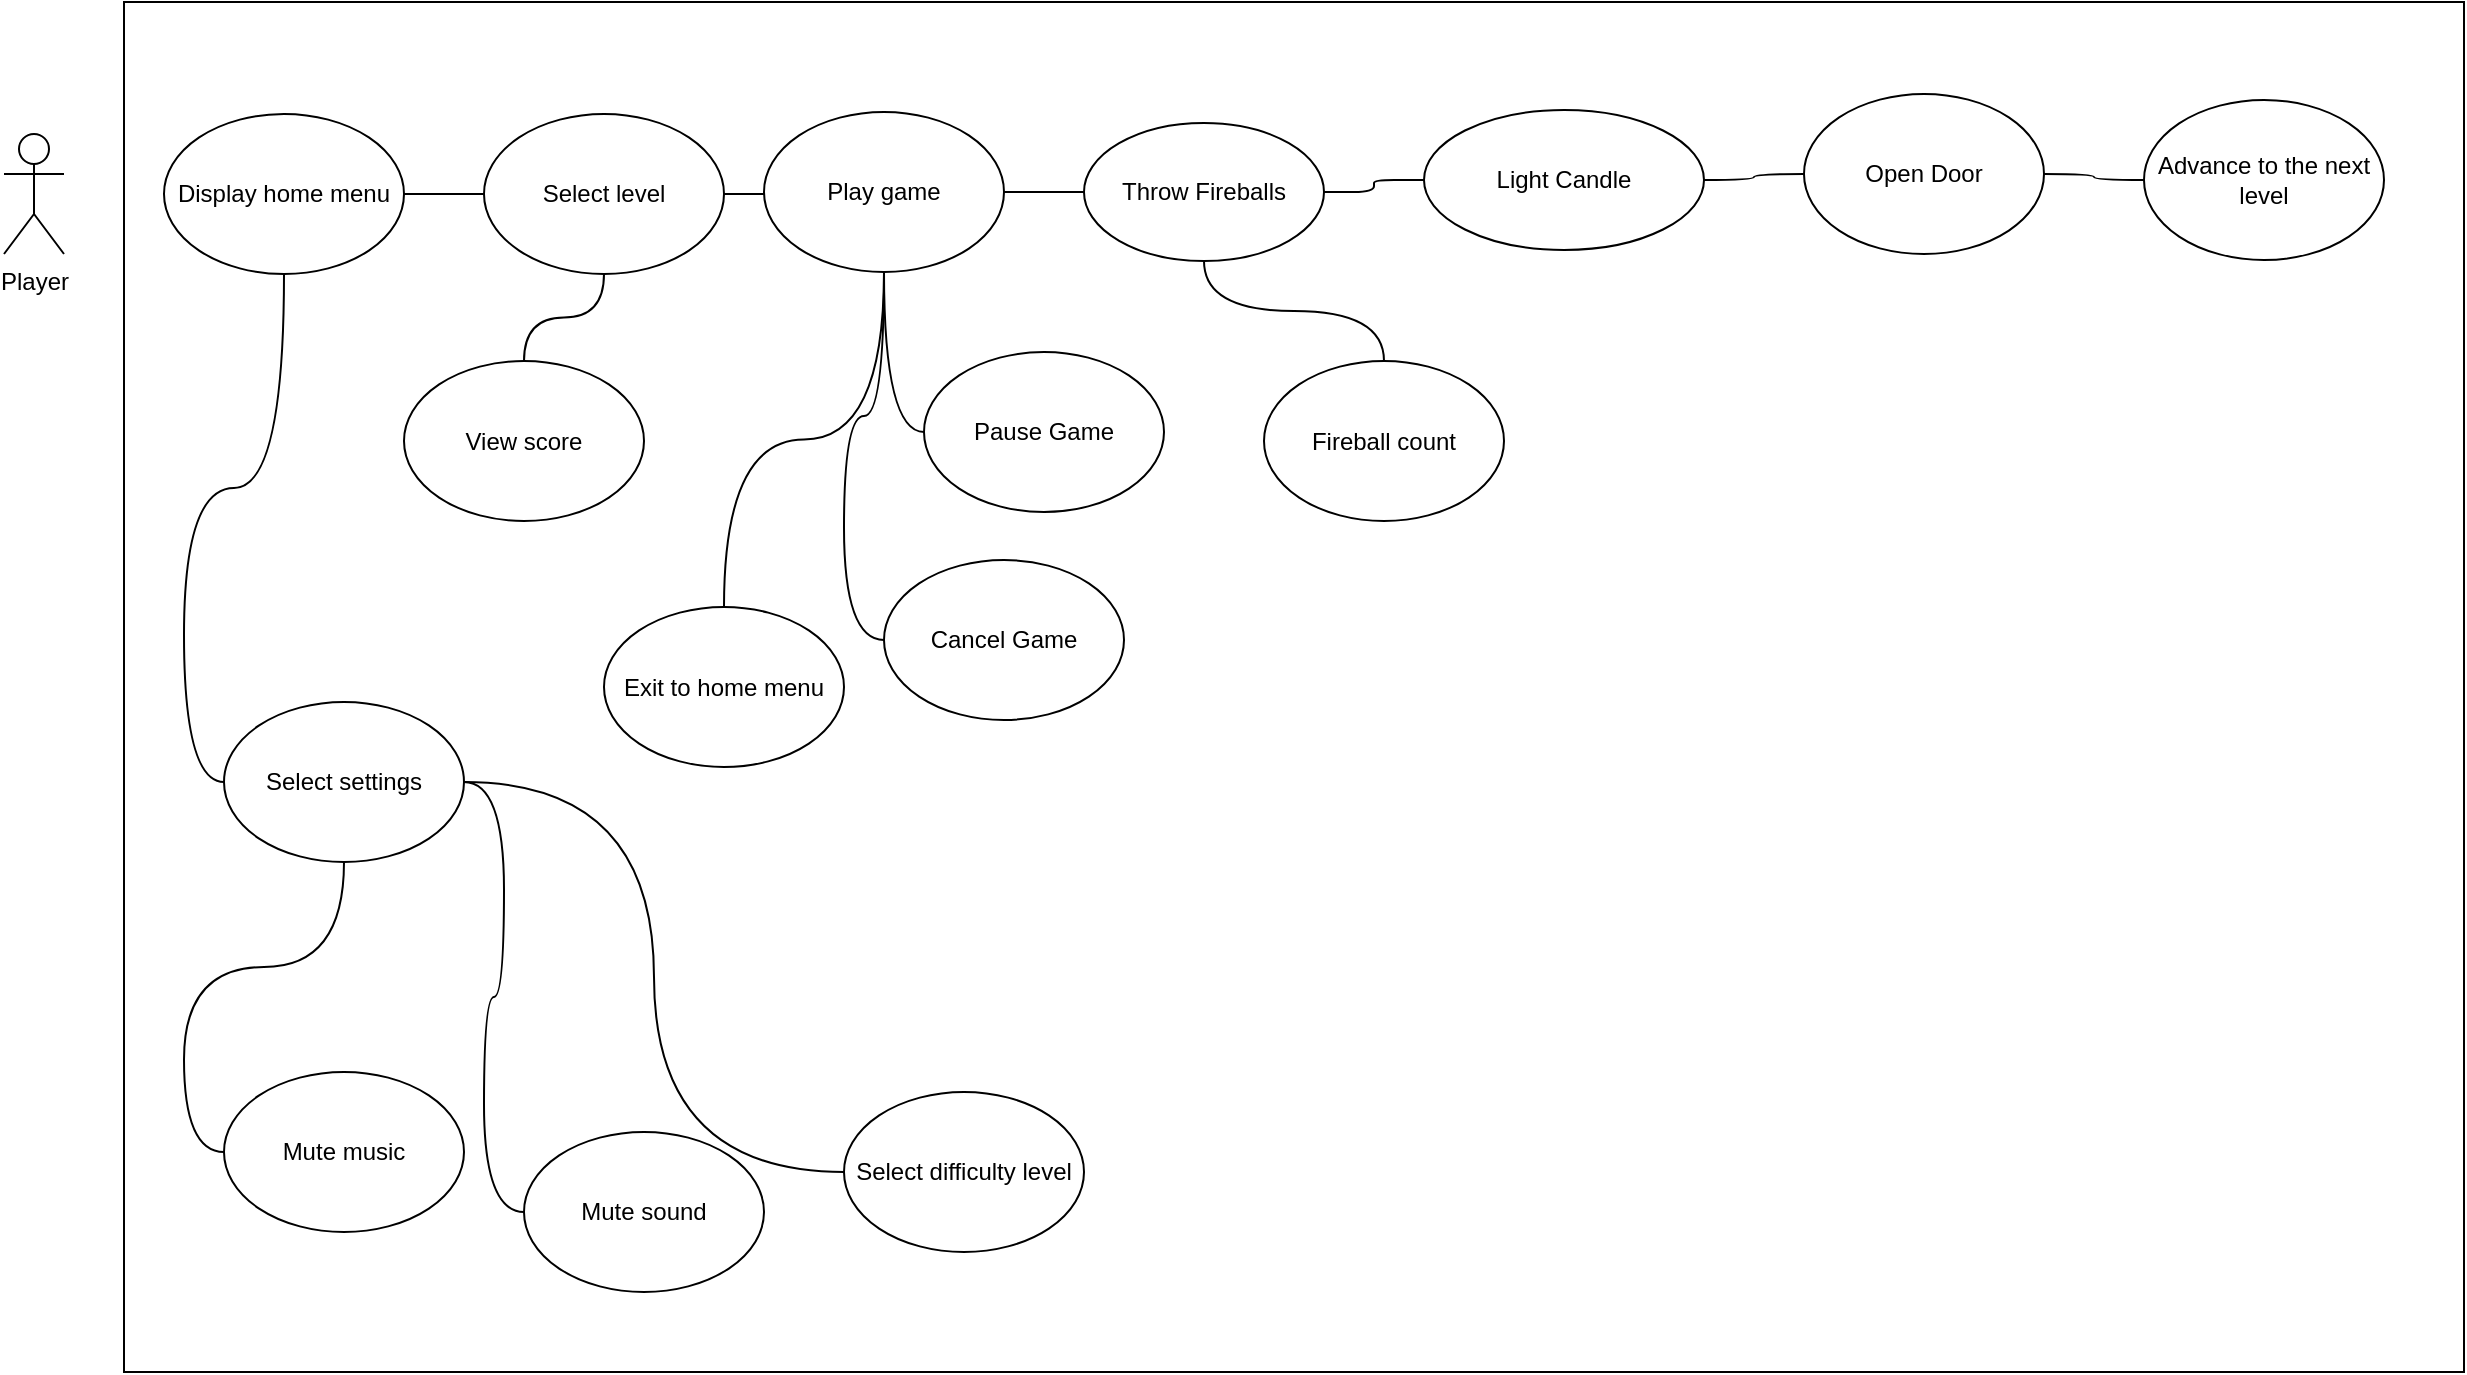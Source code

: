 <mxfile version="12.0.2" type="github" pages="3"><diagram id="ou7kxBHogNlNnj4oPSOQ" name="Use Case"><mxGraphModel dx="1536" dy="846" grid="1" gridSize="10" guides="1" tooltips="1" connect="1" arrows="1" fold="1" page="1" pageScale="1" pageWidth="1100" pageHeight="850" math="0" shadow="0"><root><mxCell id="0"/><mxCell id="1" parent="0"/><mxCell id="G70KRlFWK5UsR-4kwdfs-12" style="edgeStyle=orthogonalEdgeStyle;curved=1;orthogonalLoop=1;jettySize=auto;html=1;exitX=0;exitY=0.5;exitDx=0;exitDy=0;endArrow=none;endFill=0;" parent="1" edge="1"><mxGeometry relative="1" as="geometry"><mxPoint x="298" y="538" as="targetPoint"/><mxPoint x="304" y="538" as="sourcePoint"/></mxGeometry></mxCell><mxCell id="f37qFcEgX1hsJI03aUxx-6" value="" style="rounded=0;whiteSpace=wrap;html=1;" parent="1" vertex="1"><mxGeometry x="130" y="65" width="1170" height="685" as="geometry"/></mxCell><mxCell id="f37qFcEgX1hsJI03aUxx-1" value="Player" style="shape=umlActor;verticalLabelPosition=bottom;labelBackgroundColor=#ffffff;verticalAlign=top;html=1;" parent="1" vertex="1"><mxGeometry x="70" y="131" width="30" height="60" as="geometry"/></mxCell><mxCell id="f37qFcEgX1hsJI03aUxx-15" style="edgeStyle=orthogonalEdgeStyle;orthogonalLoop=1;jettySize=auto;html=1;endArrow=none;endFill=0;rounded=1;entryX=0;entryY=0.5;entryDx=0;entryDy=0;" parent="1" source="f37qFcEgX1hsJI03aUxx-7" target="f37qFcEgX1hsJI03aUxx-8" edge="1"><mxGeometry relative="1" as="geometry"><mxPoint x="450" y="155" as="targetPoint"/></mxGeometry></mxCell><mxCell id="F16BxiyHzr2wkfpynZkC-35" style="edgeStyle=orthogonalEdgeStyle;curved=1;orthogonalLoop=1;jettySize=auto;html=1;exitX=0.5;exitY=1;exitDx=0;exitDy=0;endArrow=none;endFill=0;" edge="1" parent="1" source="f37qFcEgX1hsJI03aUxx-7" target="F16BxiyHzr2wkfpynZkC-6"><mxGeometry relative="1" as="geometry"/></mxCell><mxCell id="f37qFcEgX1hsJI03aUxx-7" value="Throw Fireballs" style="ellipse;whiteSpace=wrap;html=1;" parent="1" vertex="1"><mxGeometry x="610" y="125.5" width="120" height="69" as="geometry"/></mxCell><mxCell id="G70KRlFWK5UsR-4kwdfs-4" style="edgeStyle=orthogonalEdgeStyle;orthogonalLoop=1;jettySize=auto;html=1;exitX=1;exitY=0.5;exitDx=0;exitDy=0;entryX=0;entryY=0.5;entryDx=0;entryDy=0;endArrow=none;endFill=0;curved=1;" parent="1" source="f37qFcEgX1hsJI03aUxx-8" target="G70KRlFWK5UsR-4kwdfs-1" edge="1"><mxGeometry relative="1" as="geometry"/></mxCell><mxCell id="f37qFcEgX1hsJI03aUxx-8" value="Light Candle" style="ellipse;whiteSpace=wrap;html=1;" parent="1" vertex="1"><mxGeometry x="780" y="119" width="140" height="70" as="geometry"/></mxCell><mxCell id="G70KRlFWK5UsR-4kwdfs-11" style="edgeStyle=orthogonalEdgeStyle;curved=1;orthogonalLoop=1;jettySize=auto;html=1;exitX=1;exitY=0.5;exitDx=0;exitDy=0;endArrow=none;endFill=0;" parent="1" source="G70KRlFWK5UsR-4kwdfs-1" target="G70KRlFWK5UsR-4kwdfs-9" edge="1"><mxGeometry relative="1" as="geometry"/></mxCell><mxCell id="G70KRlFWK5UsR-4kwdfs-1" value="Open Door" style="ellipse;whiteSpace=wrap;html=1;" parent="1" vertex="1"><mxGeometry x="970" y="111" width="120" height="80" as="geometry"/></mxCell><mxCell id="G70KRlFWK5UsR-4kwdfs-9" value="Advance to the next level" style="ellipse;whiteSpace=wrap;html=1;" parent="1" vertex="1"><mxGeometry x="1140" y="114" width="120" height="80" as="geometry"/></mxCell><mxCell id="G70KRlFWK5UsR-4kwdfs-15" style="edgeStyle=orthogonalEdgeStyle;curved=1;orthogonalLoop=1;jettySize=auto;html=1;entryX=0;entryY=0.5;entryDx=0;entryDy=0;endArrow=none;endFill=0;" parent="1" source="G70KRlFWK5UsR-4kwdfs-13" target="f37qFcEgX1hsJI03aUxx-7" edge="1"><mxGeometry relative="1" as="geometry"/></mxCell><mxCell id="F16BxiyHzr2wkfpynZkC-30" style="edgeStyle=orthogonalEdgeStyle;curved=1;orthogonalLoop=1;jettySize=auto;html=1;entryX=0.5;entryY=0;entryDx=0;entryDy=0;endArrow=none;endFill=0;" edge="1" parent="1" source="G70KRlFWK5UsR-4kwdfs-13" target="I8tCJaebhShfzbzvgFuk-2"><mxGeometry relative="1" as="geometry"/></mxCell><mxCell id="F16BxiyHzr2wkfpynZkC-31" style="edgeStyle=orthogonalEdgeStyle;curved=1;orthogonalLoop=1;jettySize=auto;html=1;entryX=0;entryY=0.5;entryDx=0;entryDy=0;endArrow=none;endFill=0;" edge="1" parent="1" source="G70KRlFWK5UsR-4kwdfs-13" target="I8tCJaebhShfzbzvgFuk-1"><mxGeometry relative="1" as="geometry"/></mxCell><mxCell id="F16BxiyHzr2wkfpynZkC-32" style="edgeStyle=orthogonalEdgeStyle;curved=1;orthogonalLoop=1;jettySize=auto;html=1;entryX=0;entryY=0.5;entryDx=0;entryDy=0;endArrow=none;endFill=0;" edge="1" parent="1" source="G70KRlFWK5UsR-4kwdfs-13" target="G70KRlFWK5UsR-4kwdfs-16"><mxGeometry relative="1" as="geometry"/></mxCell><mxCell id="G70KRlFWK5UsR-4kwdfs-13" value="Play game" style="ellipse;whiteSpace=wrap;html=1;" parent="1" vertex="1"><mxGeometry x="450" y="120" width="120" height="80" as="geometry"/></mxCell><mxCell id="G70KRlFWK5UsR-4kwdfs-16" value="Pause Game" style="ellipse;whiteSpace=wrap;html=1;" parent="1" vertex="1"><mxGeometry x="530" y="240" width="120" height="80" as="geometry"/></mxCell><mxCell id="I8tCJaebhShfzbzvgFuk-1" value="Cancel Game" style="ellipse;whiteSpace=wrap;html=1;" parent="1" vertex="1"><mxGeometry x="510" y="344" width="120" height="80" as="geometry"/></mxCell><mxCell id="I8tCJaebhShfzbzvgFuk-2" value="Exit to home menu" style="ellipse;whiteSpace=wrap;html=1;" parent="1" vertex="1"><mxGeometry x="370" y="367.5" width="120" height="80" as="geometry"/></mxCell><mxCell id="F16BxiyHzr2wkfpynZkC-1" style="edgeStyle=orthogonalEdgeStyle;rounded=0;orthogonalLoop=1;jettySize=auto;html=1;entryX=0;entryY=0.5;entryDx=0;entryDy=0;endArrow=none;endFill=0;" edge="1" parent="1" source="I8tCJaebhShfzbzvgFuk-9" target="G70KRlFWK5UsR-4kwdfs-13"><mxGeometry relative="1" as="geometry"/></mxCell><mxCell id="F16BxiyHzr2wkfpynZkC-25" style="edgeStyle=orthogonalEdgeStyle;curved=1;orthogonalLoop=1;jettySize=auto;html=1;endArrow=none;endFill=0;" edge="1" parent="1" source="I8tCJaebhShfzbzvgFuk-9" target="F16BxiyHzr2wkfpynZkC-4"><mxGeometry relative="1" as="geometry"/></mxCell><mxCell id="I8tCJaebhShfzbzvgFuk-9" value="Select level" style="ellipse;whiteSpace=wrap;html=1;" parent="1" vertex="1"><mxGeometry x="310" y="121" width="120" height="80" as="geometry"/></mxCell><mxCell id="F16BxiyHzr2wkfpynZkC-8" style="edgeStyle=orthogonalEdgeStyle;curved=1;orthogonalLoop=1;jettySize=auto;html=1;entryX=0;entryY=0.5;entryDx=0;entryDy=0;endArrow=none;endFill=0;" edge="1" parent="1" source="F16BxiyHzr2wkfpynZkC-3" target="I8tCJaebhShfzbzvgFuk-9"><mxGeometry relative="1" as="geometry"/></mxCell><mxCell id="F16BxiyHzr2wkfpynZkC-13" style="edgeStyle=orthogonalEdgeStyle;curved=1;orthogonalLoop=1;jettySize=auto;html=1;entryX=0;entryY=0.5;entryDx=0;entryDy=0;endArrow=none;endFill=0;" edge="1" parent="1" source="F16BxiyHzr2wkfpynZkC-3" target="F16BxiyHzr2wkfpynZkC-9"><mxGeometry relative="1" as="geometry"/></mxCell><mxCell id="F16BxiyHzr2wkfpynZkC-3" value="Display home menu" style="ellipse;whiteSpace=wrap;html=1;" vertex="1" parent="1"><mxGeometry x="150" y="121" width="120" height="80" as="geometry"/></mxCell><mxCell id="F16BxiyHzr2wkfpynZkC-4" value="View score" style="ellipse;whiteSpace=wrap;html=1;" vertex="1" parent="1"><mxGeometry x="270" y="244.5" width="120" height="80" as="geometry"/></mxCell><mxCell id="F16BxiyHzr2wkfpynZkC-6" value="Fireball count" style="ellipse;whiteSpace=wrap;html=1;" vertex="1" parent="1"><mxGeometry x="700" y="244.5" width="120" height="80" as="geometry"/></mxCell><mxCell id="F16BxiyHzr2wkfpynZkC-21" style="edgeStyle=orthogonalEdgeStyle;curved=1;orthogonalLoop=1;jettySize=auto;html=1;entryX=0;entryY=0.5;entryDx=0;entryDy=0;endArrow=none;endFill=0;" edge="1" parent="1" source="F16BxiyHzr2wkfpynZkC-9" target="F16BxiyHzr2wkfpynZkC-14"><mxGeometry relative="1" as="geometry"/></mxCell><mxCell id="F16BxiyHzr2wkfpynZkC-22" style="edgeStyle=orthogonalEdgeStyle;curved=1;orthogonalLoop=1;jettySize=auto;html=1;entryX=0;entryY=0.5;entryDx=0;entryDy=0;endArrow=none;endFill=0;" edge="1" parent="1" source="F16BxiyHzr2wkfpynZkC-9" target="F16BxiyHzr2wkfpynZkC-15"><mxGeometry relative="1" as="geometry"/></mxCell><mxCell id="F16BxiyHzr2wkfpynZkC-24" style="edgeStyle=orthogonalEdgeStyle;curved=1;orthogonalLoop=1;jettySize=auto;html=1;entryX=0;entryY=0.5;entryDx=0;entryDy=0;endArrow=none;endFill=0;" edge="1" parent="1" source="F16BxiyHzr2wkfpynZkC-9" target="F16BxiyHzr2wkfpynZkC-23"><mxGeometry relative="1" as="geometry"/></mxCell><mxCell id="F16BxiyHzr2wkfpynZkC-9" value="Select settings" style="ellipse;whiteSpace=wrap;html=1;" vertex="1" parent="1"><mxGeometry x="180" y="415" width="120" height="80" as="geometry"/></mxCell><mxCell id="F16BxiyHzr2wkfpynZkC-14" value="Mute music" style="ellipse;whiteSpace=wrap;html=1;" vertex="1" parent="1"><mxGeometry x="180" y="600" width="120" height="80" as="geometry"/></mxCell><mxCell id="F16BxiyHzr2wkfpynZkC-15" value="Mute sound" style="ellipse;whiteSpace=wrap;html=1;" vertex="1" parent="1"><mxGeometry x="330" y="630" width="120" height="80" as="geometry"/></mxCell><mxCell id="F16BxiyHzr2wkfpynZkC-23" value="Select difficulty level" style="ellipse;whiteSpace=wrap;html=1;" vertex="1" parent="1"><mxGeometry x="490" y="610" width="120" height="80" as="geometry"/></mxCell></root></mxGraphModel></diagram><diagram id="3rpvpyq9-UDXi_nVpNz5" name="Design Model"><mxGraphModel dx="1168" dy="661" grid="1" gridSize="10" guides="1" tooltips="1" connect="1" arrows="1" fold="1" page="1" pageScale="1" pageWidth="850" pageHeight="1100" math="0" shadow="0"><root><mxCell id="4H6lCBWbfkBdmZD16BTu-0"/><mxCell id="4H6lCBWbfkBdmZD16BTu-1" parent="4H6lCBWbfkBdmZD16BTu-0"/><mxCell id="4H6lCBWbfkBdmZD16BTu-2" value="User ID" style="shape=umlLifeline;perimeter=lifelinePerimeter;whiteSpace=wrap;html=1;container=1;collapsible=0;recursiveResize=0;outlineConnect=0;" vertex="1" parent="4H6lCBWbfkBdmZD16BTu-1"><mxGeometry x="10" y="80" width="100" height="300" as="geometry"/></mxCell><mxCell id="4H6lCBWbfkBdmZD16BTu-3" value="Driver" style="shape=umlLifeline;perimeter=lifelinePerimeter;whiteSpace=wrap;html=1;container=1;collapsible=0;recursiveResize=0;outlineConnect=0;" vertex="1" parent="4H6lCBWbfkBdmZD16BTu-1"><mxGeometry x="180" y="80" width="100" height="300" as="geometry"/></mxCell><mxCell id="4H6lCBWbfkBdmZD16BTu-4" value="Enter Credit Card" style="endArrow=open;endSize=12;dashed=1;html=1;" edge="1" parent="4H6lCBWbfkBdmZD16BTu-3"><mxGeometry width="160" relative="1" as="geometry"><mxPoint x="59" y="90" as="sourcePoint"/><mxPoint x="200" y="90" as="targetPoint"/></mxGeometry></mxCell><mxCell id="4H6lCBWbfkBdmZD16BTu-5" value="Credit Card" style="shape=umlLifeline;perimeter=lifelinePerimeter;whiteSpace=wrap;html=1;container=1;collapsible=0;recursiveResize=0;outlineConnect=0;" vertex="1" parent="4H6lCBWbfkBdmZD16BTu-1"><mxGeometry x="340" y="80" width="100" height="300" as="geometry"/></mxCell><mxCell id="4H6lCBWbfkBdmZD16BTu-6" value="Use" style="endArrow=open;endSize=12;dashed=1;html=1;" edge="1" parent="4H6lCBWbfkBdmZD16BTu-5"><mxGeometry width="160" relative="1" as="geometry"><mxPoint x="60" y="130" as="sourcePoint"/><mxPoint x="210" y="130" as="targetPoint"/></mxGeometry></mxCell><mxCell id="4H6lCBWbfkBdmZD16BTu-7" value="Drivers License" style="shape=umlLifeline;perimeter=lifelinePerimeter;whiteSpace=wrap;html=1;container=1;collapsible=0;recursiveResize=0;outlineConnect=0;" vertex="1" parent="4H6lCBWbfkBdmZD16BTu-1"><mxGeometry x="510" y="80" width="100" height="300" as="geometry"/></mxCell><mxCell id="4H6lCBWbfkBdmZD16BTu-8" value="Insurance Policy" style="shape=umlLifeline;perimeter=lifelinePerimeter;whiteSpace=wrap;html=1;container=1;collapsible=0;recursiveResize=0;outlineConnect=0;" vertex="1" parent="4H6lCBWbfkBdmZD16BTu-1"><mxGeometry x="640" y="80" width="100" height="300" as="geometry"/></mxCell><mxCell id="4H6lCBWbfkBdmZD16BTu-9" value="Liability Release" style="shape=umlLifeline;perimeter=lifelinePerimeter;whiteSpace=wrap;html=1;container=1;collapsible=0;recursiveResize=0;outlineConnect=0;" vertex="1" parent="4H6lCBWbfkBdmZD16BTu-1"><mxGeometry x="780" y="80" width="100" height="300" as="geometry"/></mxCell><mxCell id="4H6lCBWbfkBdmZD16BTu-10" value="Repository" style="shape=umlLifeline;perimeter=lifelinePerimeter;whiteSpace=wrap;html=1;container=1;collapsible=0;recursiveResize=0;outlineConnect=0;" vertex="1" parent="4H6lCBWbfkBdmZD16BTu-1"><mxGeometry x="910" y="80" width="100" height="300" as="geometry"/></mxCell></root></mxGraphModel></diagram><diagram id="DQ76e2CZnV0u_88qFi8W" name="Domain Model"><mxGraphModel dx="1168" dy="661" grid="1" gridSize="10" guides="1" tooltips="1" connect="1" arrows="1" fold="1" page="1" pageScale="1" pageWidth="850" pageHeight="1100" math="0" shadow="0"><root><mxCell id="cSFU99kEwJZbjmIdHZsU-0"/><mxCell id="cSFU99kEwJZbjmIdHZsU-1" parent="cSFU99kEwJZbjmIdHZsU-0"/><mxCell id="cSFU99kEwJZbjmIdHZsU-2" style="edgeStyle=orthogonalEdgeStyle;rounded=0;orthogonalLoop=1;jettySize=auto;html=1;exitX=1;exitY=0.5;exitDx=0;exitDy=0;endArrow=none;endFill=0;" edge="1" parent="cSFU99kEwJZbjmIdHZsU-1" source="cSFU99kEwJZbjmIdHZsU-6" target="cSFU99kEwJZbjmIdHZsU-8"><mxGeometry relative="1" as="geometry"/></mxCell><mxCell id="cSFU99kEwJZbjmIdHZsU-3" style="edgeStyle=orthogonalEdgeStyle;rounded=0;orthogonalLoop=1;jettySize=auto;html=1;exitX=0.25;exitY=1;exitDx=0;exitDy=0;entryX=0.5;entryY=0;entryDx=0;entryDy=0;endArrow=none;endFill=0;" edge="1" parent="cSFU99kEwJZbjmIdHZsU-1" source="cSFU99kEwJZbjmIdHZsU-6" target="cSFU99kEwJZbjmIdHZsU-7"><mxGeometry relative="1" as="geometry"/></mxCell><mxCell id="cSFU99kEwJZbjmIdHZsU-4" style="edgeStyle=orthogonalEdgeStyle;rounded=0;orthogonalLoop=1;jettySize=auto;html=1;exitX=0.5;exitY=1;exitDx=0;exitDy=0;endArrow=none;endFill=0;" edge="1" parent="cSFU99kEwJZbjmIdHZsU-1" source="cSFU99kEwJZbjmIdHZsU-6" target="cSFU99kEwJZbjmIdHZsU-11"><mxGeometry relative="1" as="geometry"/></mxCell><mxCell id="cSFU99kEwJZbjmIdHZsU-5" style="edgeStyle=orthogonalEdgeStyle;rounded=0;orthogonalLoop=1;jettySize=auto;html=1;exitX=0.75;exitY=1;exitDx=0;exitDy=0;entryX=0.5;entryY=0;entryDx=0;entryDy=0;endArrow=none;endFill=0;" edge="1" parent="cSFU99kEwJZbjmIdHZsU-1" source="cSFU99kEwJZbjmIdHZsU-6" target="cSFU99kEwJZbjmIdHZsU-12"><mxGeometry relative="1" as="geometry"/></mxCell><mxCell id="cSFU99kEwJZbjmIdHZsU-6" value="Player" style="html=1;" vertex="1" parent="cSFU99kEwJZbjmIdHZsU-1"><mxGeometry x="360" y="170" width="110" height="50" as="geometry"/></mxCell><mxCell id="cSFU99kEwJZbjmIdHZsU-7" value="Object" style="html=1;" vertex="1" parent="cSFU99kEwJZbjmIdHZsU-1"><mxGeometry x="205" y="300" width="110" height="50" as="geometry"/></mxCell><mxCell id="cSFU99kEwJZbjmIdHZsU-8" value="Repository" style="html=1;" vertex="1" parent="cSFU99kEwJZbjmIdHZsU-1"><mxGeometry x="570" y="170" width="110" height="50" as="geometry"/></mxCell><mxCell id="cSFU99kEwJZbjmIdHZsU-9" style="edgeStyle=orthogonalEdgeStyle;rounded=0;orthogonalLoop=1;jettySize=auto;html=1;exitX=1;exitY=0.5;exitDx=0;exitDy=0;entryX=0;entryY=0.5;entryDx=0;entryDy=0;endArrow=none;endFill=0;" edge="1" parent="cSFU99kEwJZbjmIdHZsU-1" source="cSFU99kEwJZbjmIdHZsU-10" target="cSFU99kEwJZbjmIdHZsU-6"><mxGeometry relative="1" as="geometry"/></mxCell><mxCell id="cSFU99kEwJZbjmIdHZsU-10" value="Credit Card #" style="html=1;" vertex="1" parent="cSFU99kEwJZbjmIdHZsU-1"><mxGeometry x="150" y="170" width="110" height="50" as="geometry"/></mxCell><mxCell id="cSFU99kEwJZbjmIdHZsU-11" value="Object" style="html=1;" vertex="1" parent="cSFU99kEwJZbjmIdHZsU-1"><mxGeometry x="360" y="300" width="110" height="50" as="geometry"/></mxCell><mxCell id="cSFU99kEwJZbjmIdHZsU-12" value="Object" style="html=1;" vertex="1" parent="cSFU99kEwJZbjmIdHZsU-1"><mxGeometry x="495" y="300" width="110" height="50" as="geometry"/></mxCell></root></mxGraphModel></diagram></mxfile>